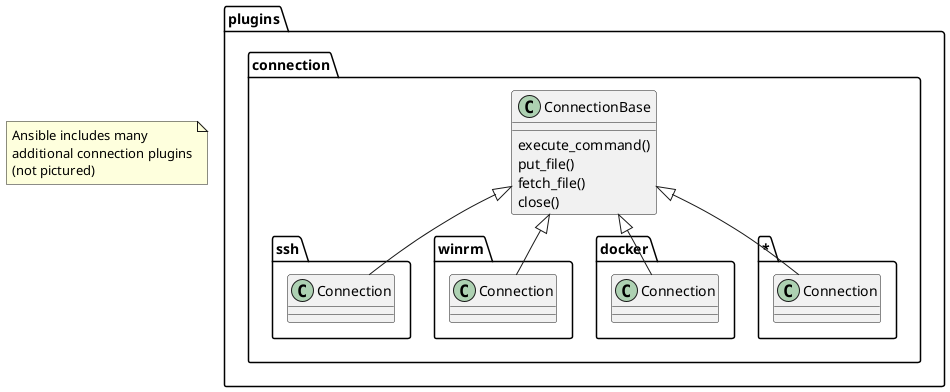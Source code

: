 @startuml

package plugins.connection {
	ConnectionBase <|-- ssh.Connection
	ConnectionBase <|-- winrm.Connection
	ConnectionBase <|-- docker.Connection
	ConnectionBase <|-- "*.Connection"
}

ConnectionBase : execute_command()
ConnectionBase : put_file()
ConnectionBase : fetch_file()
ConnectionBase : close()

note "Ansible includes many\nadditional connection plugins\n(not pictured)" as N1

@enduml